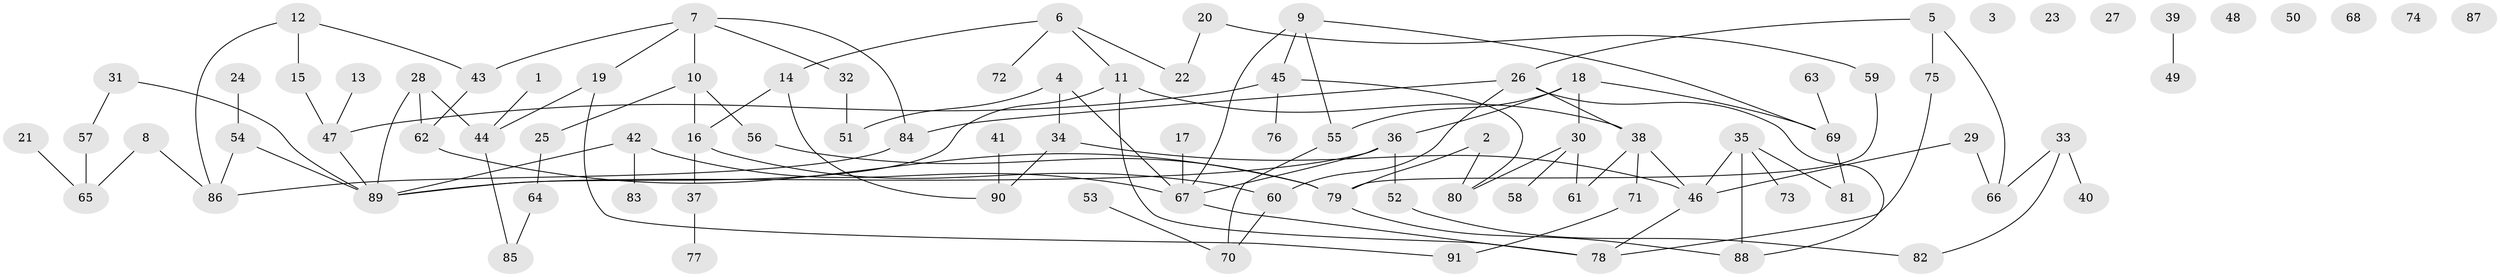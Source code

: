// Generated by graph-tools (version 1.1) at 2025/00/03/09/25 03:00:39]
// undirected, 91 vertices, 112 edges
graph export_dot {
graph [start="1"]
  node [color=gray90,style=filled];
  1;
  2;
  3;
  4;
  5;
  6;
  7;
  8;
  9;
  10;
  11;
  12;
  13;
  14;
  15;
  16;
  17;
  18;
  19;
  20;
  21;
  22;
  23;
  24;
  25;
  26;
  27;
  28;
  29;
  30;
  31;
  32;
  33;
  34;
  35;
  36;
  37;
  38;
  39;
  40;
  41;
  42;
  43;
  44;
  45;
  46;
  47;
  48;
  49;
  50;
  51;
  52;
  53;
  54;
  55;
  56;
  57;
  58;
  59;
  60;
  61;
  62;
  63;
  64;
  65;
  66;
  67;
  68;
  69;
  70;
  71;
  72;
  73;
  74;
  75;
  76;
  77;
  78;
  79;
  80;
  81;
  82;
  83;
  84;
  85;
  86;
  87;
  88;
  89;
  90;
  91;
  1 -- 44;
  2 -- 79;
  2 -- 80;
  4 -- 34;
  4 -- 51;
  4 -- 67;
  5 -- 26;
  5 -- 66;
  5 -- 75;
  6 -- 11;
  6 -- 14;
  6 -- 22;
  6 -- 72;
  7 -- 10;
  7 -- 19;
  7 -- 32;
  7 -- 43;
  7 -- 84;
  8 -- 65;
  8 -- 86;
  9 -- 45;
  9 -- 55;
  9 -- 67;
  9 -- 69;
  10 -- 16;
  10 -- 25;
  10 -- 56;
  11 -- 38;
  11 -- 78;
  11 -- 89;
  12 -- 15;
  12 -- 43;
  12 -- 86;
  13 -- 47;
  14 -- 16;
  14 -- 90;
  15 -- 47;
  16 -- 37;
  16 -- 60;
  17 -- 67;
  18 -- 30;
  18 -- 36;
  18 -- 55;
  18 -- 69;
  19 -- 44;
  19 -- 91;
  20 -- 22;
  20 -- 59;
  21 -- 65;
  24 -- 54;
  25 -- 64;
  26 -- 38;
  26 -- 60;
  26 -- 84;
  26 -- 88;
  28 -- 44;
  28 -- 62;
  28 -- 89;
  29 -- 46;
  29 -- 66;
  30 -- 58;
  30 -- 61;
  30 -- 80;
  31 -- 57;
  31 -- 89;
  32 -- 51;
  33 -- 40;
  33 -- 66;
  33 -- 82;
  34 -- 46;
  34 -- 90;
  35 -- 46;
  35 -- 73;
  35 -- 81;
  35 -- 88;
  36 -- 52;
  36 -- 67;
  36 -- 89;
  37 -- 77;
  38 -- 46;
  38 -- 61;
  38 -- 71;
  39 -- 49;
  41 -- 90;
  42 -- 67;
  42 -- 83;
  42 -- 89;
  43 -- 62;
  44 -- 85;
  45 -- 47;
  45 -- 76;
  45 -- 80;
  46 -- 78;
  47 -- 89;
  52 -- 82;
  53 -- 70;
  54 -- 86;
  54 -- 89;
  55 -- 70;
  56 -- 79;
  57 -- 65;
  59 -- 79;
  60 -- 70;
  62 -- 79;
  63 -- 69;
  64 -- 85;
  67 -- 78;
  69 -- 81;
  71 -- 91;
  75 -- 78;
  79 -- 88;
  84 -- 86;
}
